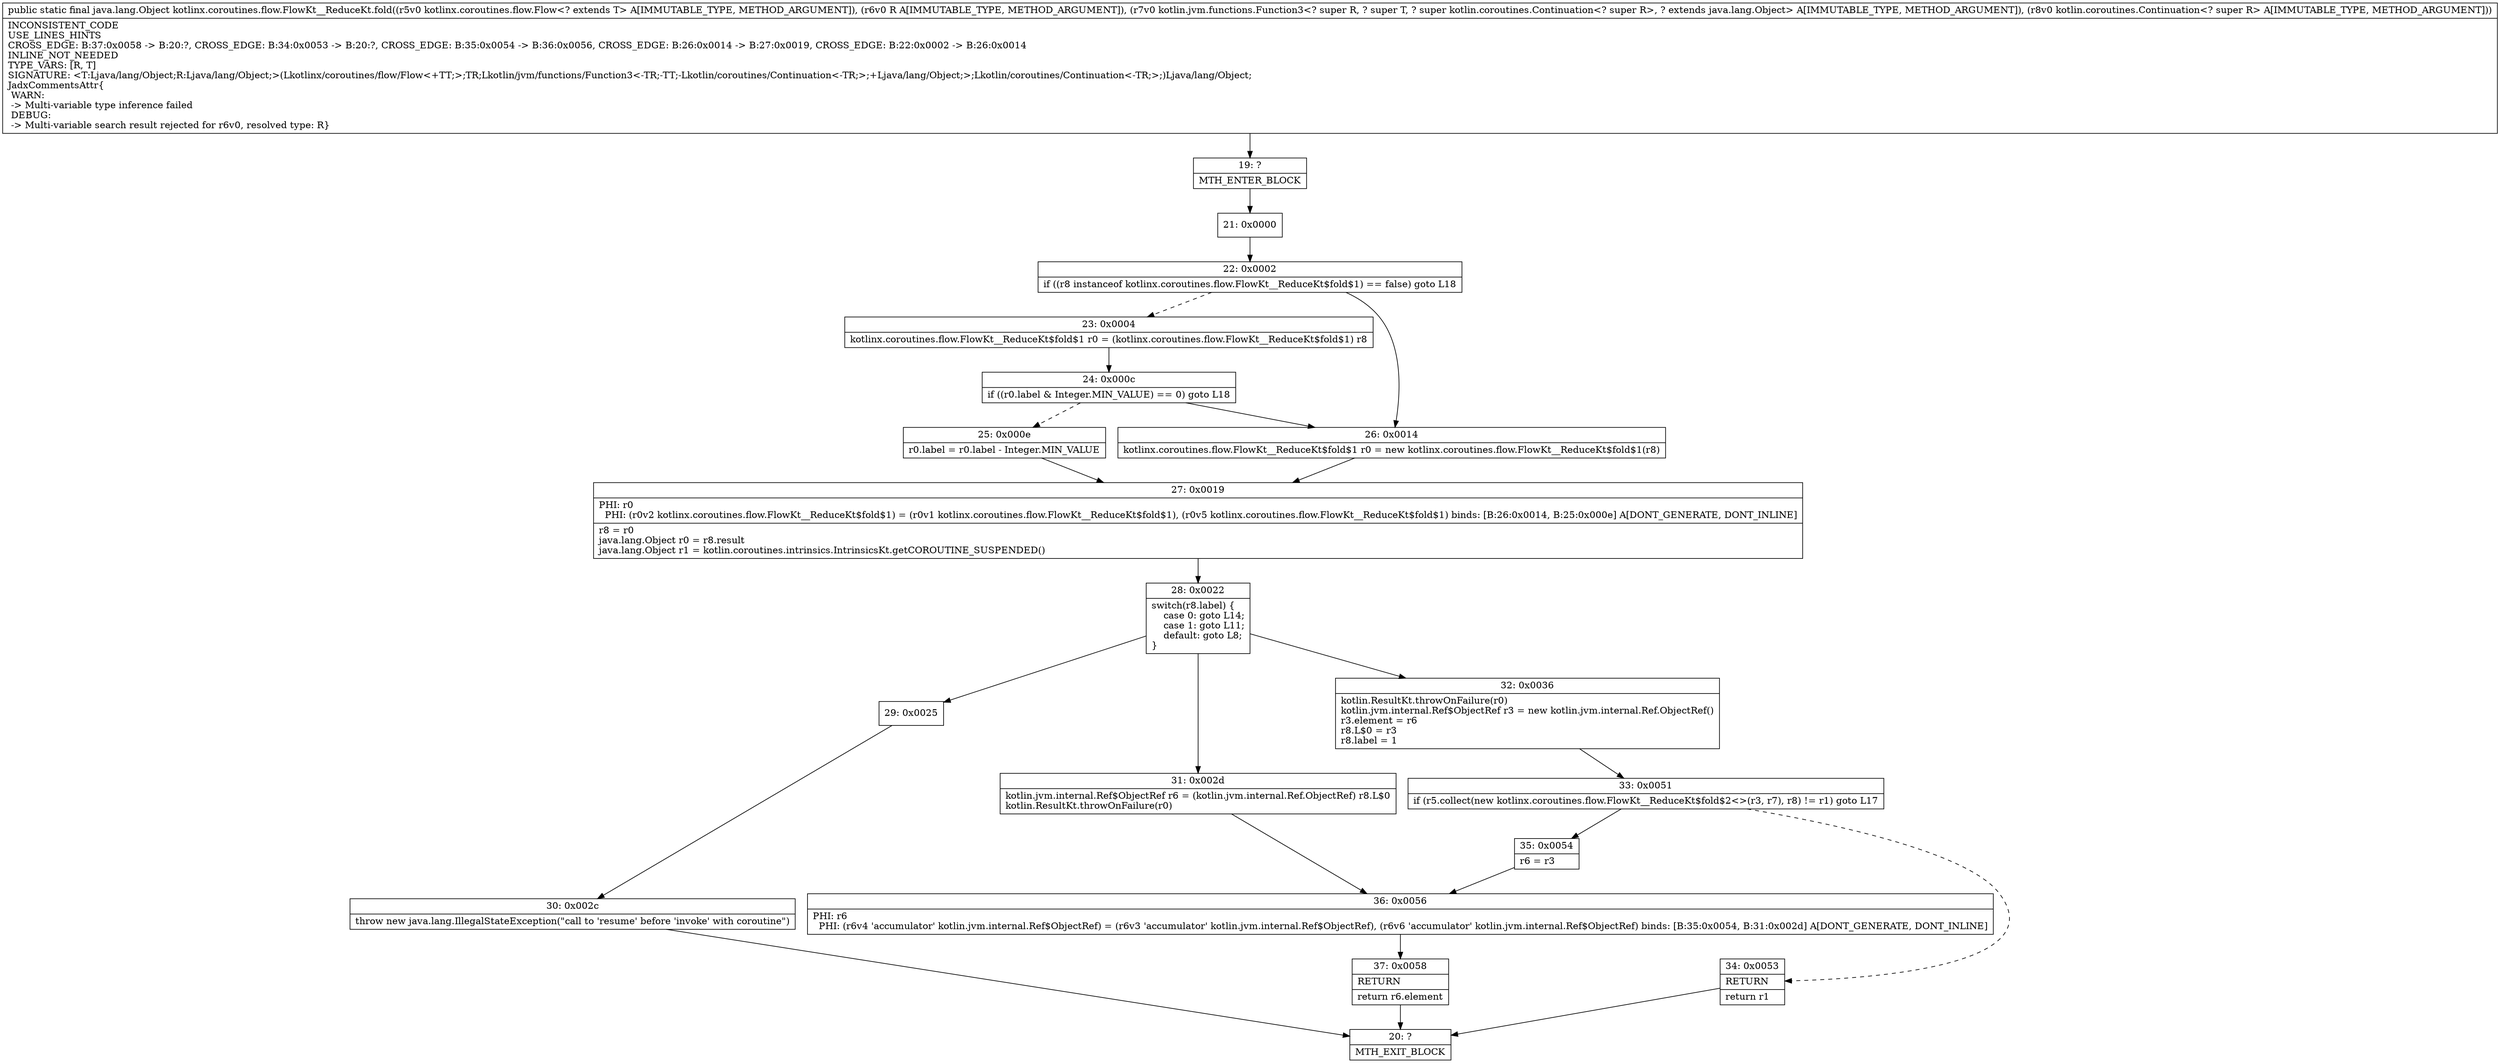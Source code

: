 digraph "CFG forkotlinx.coroutines.flow.FlowKt__ReduceKt.fold(Lkotlinx\/coroutines\/flow\/Flow;Ljava\/lang\/Object;Lkotlin\/jvm\/functions\/Function3;Lkotlin\/coroutines\/Continuation;)Ljava\/lang\/Object;" {
Node_19 [shape=record,label="{19\:\ ?|MTH_ENTER_BLOCK\l}"];
Node_21 [shape=record,label="{21\:\ 0x0000}"];
Node_22 [shape=record,label="{22\:\ 0x0002|if ((r8 instanceof kotlinx.coroutines.flow.FlowKt__ReduceKt$fold$1) == false) goto L18\l}"];
Node_23 [shape=record,label="{23\:\ 0x0004|kotlinx.coroutines.flow.FlowKt__ReduceKt$fold$1 r0 = (kotlinx.coroutines.flow.FlowKt__ReduceKt$fold$1) r8\l}"];
Node_24 [shape=record,label="{24\:\ 0x000c|if ((r0.label & Integer.MIN_VALUE) == 0) goto L18\l}"];
Node_25 [shape=record,label="{25\:\ 0x000e|r0.label = r0.label \- Integer.MIN_VALUE\l}"];
Node_27 [shape=record,label="{27\:\ 0x0019|PHI: r0 \l  PHI: (r0v2 kotlinx.coroutines.flow.FlowKt__ReduceKt$fold$1) = (r0v1 kotlinx.coroutines.flow.FlowKt__ReduceKt$fold$1), (r0v5 kotlinx.coroutines.flow.FlowKt__ReduceKt$fold$1) binds: [B:26:0x0014, B:25:0x000e] A[DONT_GENERATE, DONT_INLINE]\l|r8 = r0\ljava.lang.Object r0 = r8.result\ljava.lang.Object r1 = kotlin.coroutines.intrinsics.IntrinsicsKt.getCOROUTINE_SUSPENDED()\l}"];
Node_28 [shape=record,label="{28\:\ 0x0022|switch(r8.label) \{\l    case 0: goto L14;\l    case 1: goto L11;\l    default: goto L8;\l\}\l}"];
Node_29 [shape=record,label="{29\:\ 0x0025}"];
Node_30 [shape=record,label="{30\:\ 0x002c|throw new java.lang.IllegalStateException(\"call to 'resume' before 'invoke' with coroutine\")\l}"];
Node_20 [shape=record,label="{20\:\ ?|MTH_EXIT_BLOCK\l}"];
Node_31 [shape=record,label="{31\:\ 0x002d|kotlin.jvm.internal.Ref$ObjectRef r6 = (kotlin.jvm.internal.Ref.ObjectRef) r8.L$0\lkotlin.ResultKt.throwOnFailure(r0)\l}"];
Node_36 [shape=record,label="{36\:\ 0x0056|PHI: r6 \l  PHI: (r6v4 'accumulator' kotlin.jvm.internal.Ref$ObjectRef) = (r6v3 'accumulator' kotlin.jvm.internal.Ref$ObjectRef), (r6v6 'accumulator' kotlin.jvm.internal.Ref$ObjectRef) binds: [B:35:0x0054, B:31:0x002d] A[DONT_GENERATE, DONT_INLINE]\l}"];
Node_37 [shape=record,label="{37\:\ 0x0058|RETURN\l|return r6.element\l}"];
Node_32 [shape=record,label="{32\:\ 0x0036|kotlin.ResultKt.throwOnFailure(r0)\lkotlin.jvm.internal.Ref$ObjectRef r3 = new kotlin.jvm.internal.Ref.ObjectRef()\lr3.element = r6\lr8.L$0 = r3\lr8.label = 1\l}"];
Node_33 [shape=record,label="{33\:\ 0x0051|if (r5.collect(new kotlinx.coroutines.flow.FlowKt__ReduceKt$fold$2\<\>(r3, r7), r8) != r1) goto L17\l}"];
Node_34 [shape=record,label="{34\:\ 0x0053|RETURN\l|return r1\l}"];
Node_35 [shape=record,label="{35\:\ 0x0054|r6 = r3\l}"];
Node_26 [shape=record,label="{26\:\ 0x0014|kotlinx.coroutines.flow.FlowKt__ReduceKt$fold$1 r0 = new kotlinx.coroutines.flow.FlowKt__ReduceKt$fold$1(r8)\l}"];
MethodNode[shape=record,label="{public static final java.lang.Object kotlinx.coroutines.flow.FlowKt__ReduceKt.fold((r5v0 kotlinx.coroutines.flow.Flow\<? extends T\> A[IMMUTABLE_TYPE, METHOD_ARGUMENT]), (r6v0 R A[IMMUTABLE_TYPE, METHOD_ARGUMENT]), (r7v0 kotlin.jvm.functions.Function3\<? super R, ? super T, ? super kotlin.coroutines.Continuation\<? super R\>, ? extends java.lang.Object\> A[IMMUTABLE_TYPE, METHOD_ARGUMENT]), (r8v0 kotlin.coroutines.Continuation\<? super R\> A[IMMUTABLE_TYPE, METHOD_ARGUMENT]))  | INCONSISTENT_CODE\lUSE_LINES_HINTS\lCROSS_EDGE: B:37:0x0058 \-\> B:20:?, CROSS_EDGE: B:34:0x0053 \-\> B:20:?, CROSS_EDGE: B:35:0x0054 \-\> B:36:0x0056, CROSS_EDGE: B:26:0x0014 \-\> B:27:0x0019, CROSS_EDGE: B:22:0x0002 \-\> B:26:0x0014\lINLINE_NOT_NEEDED\lTYPE_VARS: [R, T]\lSIGNATURE: \<T:Ljava\/lang\/Object;R:Ljava\/lang\/Object;\>(Lkotlinx\/coroutines\/flow\/Flow\<+TT;\>;TR;Lkotlin\/jvm\/functions\/Function3\<\-TR;\-TT;\-Lkotlin\/coroutines\/Continuation\<\-TR;\>;+Ljava\/lang\/Object;\>;Lkotlin\/coroutines\/Continuation\<\-TR;\>;)Ljava\/lang\/Object;\lJadxCommentsAttr\{\l WARN: \l \-\> Multi\-variable type inference failed\l DEBUG: \l \-\> Multi\-variable search result rejected for r6v0, resolved type: R\}\l}"];
MethodNode -> Node_19;Node_19 -> Node_21;
Node_21 -> Node_22;
Node_22 -> Node_23[style=dashed];
Node_22 -> Node_26;
Node_23 -> Node_24;
Node_24 -> Node_25[style=dashed];
Node_24 -> Node_26;
Node_25 -> Node_27;
Node_27 -> Node_28;
Node_28 -> Node_29;
Node_28 -> Node_31;
Node_28 -> Node_32;
Node_29 -> Node_30;
Node_30 -> Node_20;
Node_31 -> Node_36;
Node_36 -> Node_37;
Node_37 -> Node_20;
Node_32 -> Node_33;
Node_33 -> Node_34[style=dashed];
Node_33 -> Node_35;
Node_34 -> Node_20;
Node_35 -> Node_36;
Node_26 -> Node_27;
}

